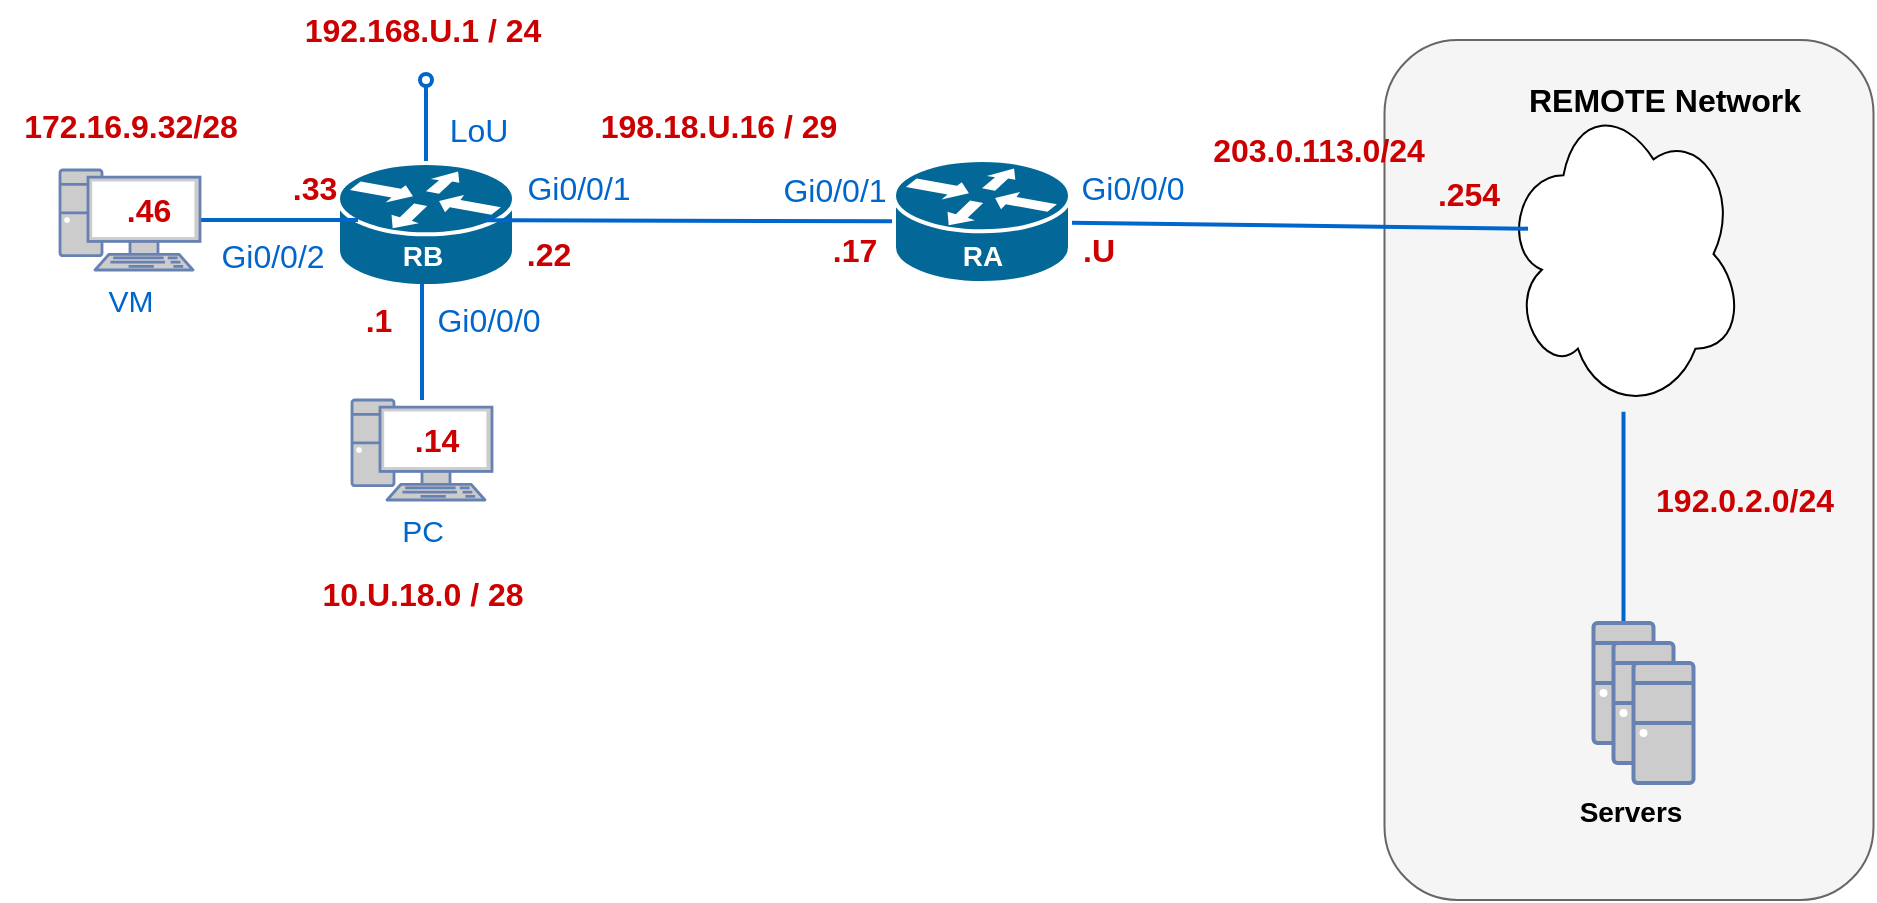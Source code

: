 <mxfile version="20.3.0" type="device"><diagram id="z5g62oQFhd5qrYMFQLHw" name="Page-1"><mxGraphModel dx="935" dy="602" grid="1" gridSize="10" guides="1" tooltips="1" connect="1" arrows="1" fold="1" page="1" pageScale="1" pageWidth="850" pageHeight="1100" math="0" shadow="0"><root><mxCell id="0"/><mxCell id="1" parent="0"/><mxCell id="1rdSUpL2FDRfbKEba2T_-19" value="" style="rounded=1;whiteSpace=wrap;html=1;fillColor=#f5f5f5;strokeColor=#666666;fontColor=#333333;" parent="1" vertex="1"><mxGeometry x="818.25" y="90" width="244.5" height="430" as="geometry"/></mxCell><mxCell id="aTQLo0BGC4gMIurFar5J-4" value="" style="ellipse;shape=cloud;whiteSpace=wrap;html=1;fontColor=#0066CC;" parent="1" vertex="1"><mxGeometry x="877.75" y="118.13" width="120" height="157.75" as="geometry"/></mxCell><mxCell id="TPuuRm5BbQNYZtDjBgO8-1" style="edgeStyle=orthogonalEdgeStyle;rounded=0;orthogonalLoop=1;jettySize=auto;html=1;endArrow=oval;endFill=0;strokeColor=#0066CC;strokeWidth=2;" edge="1" parent="1" source="aTQLo0BGC4gMIurFar5J-1"><mxGeometry relative="1" as="geometry"><mxPoint x="339" y="110" as="targetPoint"/></mxGeometry></mxCell><mxCell id="aTQLo0BGC4gMIurFar5J-1" value="" style="shape=mxgraph.cisco.routers.router;sketch=0;html=1;pointerEvents=1;dashed=0;fillColor=#036897;strokeColor=#ffffff;strokeWidth=2;verticalLabelPosition=bottom;verticalAlign=top;align=center;outlineConnect=0;" parent="1" vertex="1"><mxGeometry x="295" y="151.5" width="88" height="61.5" as="geometry"/></mxCell><mxCell id="1rdSUpL2FDRfbKEba2T_-14" style="edgeStyle=none;rounded=0;orthogonalLoop=1;jettySize=auto;html=1;endArrow=none;endFill=0;strokeColor=#0066CC;strokeWidth=2;" parent="1" target="1rdSUpL2FDRfbKEba2T_-2" edge="1"><mxGeometry relative="1" as="geometry"><mxPoint x="369" y="180.086" as="sourcePoint"/></mxGeometry></mxCell><mxCell id="1rdSUpL2FDRfbKEba2T_-15" style="edgeStyle=none;rounded=0;orthogonalLoop=1;jettySize=auto;html=1;endArrow=none;endFill=0;strokeColor=#0066CC;strokeWidth=2;" parent="1" source="1rdSUpL2FDRfbKEba2T_-2" edge="1"><mxGeometry relative="1" as="geometry"><mxPoint x="890" y="184.337" as="targetPoint"/></mxGeometry></mxCell><mxCell id="1rdSUpL2FDRfbKEba2T_-2" value="" style="shape=mxgraph.cisco.routers.router;sketch=0;html=1;pointerEvents=1;dashed=0;fillColor=#036897;strokeColor=#ffffff;strokeWidth=2;verticalLabelPosition=bottom;verticalAlign=top;align=center;outlineConnect=0;" parent="1" vertex="1"><mxGeometry x="573" y="150" width="88" height="61.5" as="geometry"/></mxCell><mxCell id="1rdSUpL2FDRfbKEba2T_-11" style="rounded=0;orthogonalLoop=1;jettySize=auto;html=1;endArrow=none;endFill=0;strokeWidth=2;strokeColor=#0066CC;" parent="1" source="1rdSUpL2FDRfbKEba2T_-5" edge="1"><mxGeometry relative="1" as="geometry"><mxPoint x="337" y="212" as="targetPoint"/></mxGeometry></mxCell><mxCell id="1rdSUpL2FDRfbKEba2T_-5" value="PC" style="fontColor=#0066CC;verticalAlign=top;verticalLabelPosition=bottom;labelPosition=center;align=center;html=1;outlineConnect=0;fillColor=#CCCCCC;strokeColor=#6881B3;gradientColor=none;gradientDirection=north;strokeWidth=2;shape=mxgraph.networks.pc;fontSize=15;" parent="1" vertex="1"><mxGeometry x="302" y="270" width="70" height="50" as="geometry"/></mxCell><mxCell id="1rdSUpL2FDRfbKEba2T_-18" style="edgeStyle=none;rounded=0;orthogonalLoop=1;jettySize=auto;html=1;entryX=0.5;entryY=0;entryDx=0;entryDy=0;entryPerimeter=0;endArrow=none;endFill=0;strokeColor=#0066CC;strokeWidth=2;" parent="1" source="aTQLo0BGC4gMIurFar5J-4" target="1rdSUpL2FDRfbKEba2T_-17" edge="1"><mxGeometry relative="1" as="geometry"><mxPoint x="940.5" y="351.5" as="sourcePoint"/></mxGeometry></mxCell><mxCell id="1rdSUpL2FDRfbKEba2T_-12" style="edgeStyle=none;rounded=0;orthogonalLoop=1;jettySize=auto;html=1;endArrow=none;endFill=0;strokeColor=#0066CC;strokeWidth=2;entryX=0;entryY=0.5;entryDx=0;entryDy=0;entryPerimeter=0;" parent="1" source="1rdSUpL2FDRfbKEba2T_-8" edge="1"><mxGeometry relative="1" as="geometry"><mxPoint x="305" y="180" as="targetPoint"/></mxGeometry></mxCell><mxCell id="1rdSUpL2FDRfbKEba2T_-8" value="VM" style="fontColor=#0066CC;verticalAlign=top;verticalLabelPosition=bottom;labelPosition=center;align=center;html=1;outlineConnect=0;fillColor=#CCCCCC;strokeColor=#6881B3;gradientColor=none;gradientDirection=north;strokeWidth=2;shape=mxgraph.networks.pc;fontSize=15;" parent="1" vertex="1"><mxGeometry x="156" y="155" width="70" height="50" as="geometry"/></mxCell><mxCell id="1rdSUpL2FDRfbKEba2T_-17" value="" style="fontColor=#0066CC;verticalAlign=top;verticalLabelPosition=bottom;labelPosition=center;align=center;html=1;outlineConnect=0;fillColor=#CCCCCC;strokeColor=#6881B3;gradientColor=none;gradientDirection=north;strokeWidth=2;shape=mxgraph.networks.desktop_pc;" parent="1" vertex="1"><mxGeometry x="922.75" y="381.5" width="30" height="60" as="geometry"/></mxCell><mxCell id="1rdSUpL2FDRfbKEba2T_-20" value="REMOTE Network" style="text;html=1;resizable=0;autosize=1;align=center;verticalAlign=middle;points=[];fillColor=none;strokeColor=none;rounded=0;fontStyle=1;fontSize=16;" parent="1" vertex="1"><mxGeometry x="877.75" y="105" width="160" height="30" as="geometry"/></mxCell><mxCell id="1rdSUpL2FDRfbKEba2T_-23" value="&lt;span style=&quot;font-size: 14px;&quot;&gt;&lt;b&gt;Servers&lt;/b&gt;&lt;/span&gt;" style="text;html=1;resizable=0;autosize=1;align=center;verticalAlign=middle;points=[];fillColor=none;strokeColor=none;rounded=0;fontSize=16;" parent="1" vertex="1"><mxGeometry x="905.5" y="460" width="70" height="30" as="geometry"/></mxCell><mxCell id="1rdSUpL2FDRfbKEba2T_-24" value="&lt;font color=&quot;#ffffff&quot; style=&quot;font-size: 14px;&quot;&gt;&lt;b&gt;RA&lt;/b&gt;&lt;/font&gt;" style="text;html=1;resizable=0;autosize=1;align=center;verticalAlign=middle;points=[];fillColor=none;strokeColor=none;rounded=0;fontSize=16;" parent="1" vertex="1"><mxGeometry x="597" y="181.5" width="40" height="30" as="geometry"/></mxCell><mxCell id="1rdSUpL2FDRfbKEba2T_-25" value="&lt;font color=&quot;#ffffff&quot; style=&quot;font-size: 14px;&quot;&gt;&lt;b&gt;RB&lt;/b&gt;&lt;/font&gt;" style="text;html=1;resizable=0;autosize=1;align=center;verticalAlign=middle;points=[];fillColor=none;strokeColor=none;rounded=0;fontSize=16;fontColor=#0066CC;" parent="1" vertex="1"><mxGeometry x="317" y="182" width="40" height="30" as="geometry"/></mxCell><mxCell id="fD5YAClRQnLknZBzYYZj-3" value="&lt;font size=&quot;1&quot; color=&quot;#cc0000&quot;&gt;&lt;b style=&quot;font-size: 16px;&quot;&gt;203.0.113.0/24&lt;/b&gt;&lt;/font&gt;" style="text;html=1;resizable=0;autosize=1;align=center;verticalAlign=middle;points=[];fillColor=none;strokeColor=none;rounded=0;" parent="1" vertex="1"><mxGeometry x="720" y="130" width="130" height="30" as="geometry"/></mxCell><mxCell id="fD5YAClRQnLknZBzYYZj-5" value="&lt;font size=&quot;1&quot; color=&quot;#cc0000&quot;&gt;&lt;b style=&quot;font-size: 16px;&quot;&gt;198.18.U.16 / 29&lt;/b&gt;&lt;/font&gt;" style="text;html=1;resizable=0;autosize=1;align=center;verticalAlign=middle;points=[];fillColor=none;strokeColor=none;rounded=0;" parent="1" vertex="1"><mxGeometry x="415" y="118" width="140" height="30" as="geometry"/></mxCell><mxCell id="fD5YAClRQnLknZBzYYZj-6" value="&lt;font size=&quot;1&quot; color=&quot;#cc0000&quot;&gt;&lt;b style=&quot;font-size: 16px;&quot;&gt;.254&lt;/b&gt;&lt;/font&gt;" style="text;html=1;resizable=0;autosize=1;align=center;verticalAlign=middle;points=[];fillColor=none;strokeColor=none;rounded=0;" parent="1" vertex="1"><mxGeometry x="835" y="151.5" width="50" height="30" as="geometry"/></mxCell><mxCell id="fD5YAClRQnLknZBzYYZj-14" value="&lt;font size=&quot;1&quot; color=&quot;#cc0000&quot;&gt;&lt;b style=&quot;font-size: 16px;&quot;&gt;.U&lt;/b&gt;&lt;/font&gt;" style="text;html=1;resizable=0;autosize=1;align=center;verticalAlign=middle;points=[];fillColor=none;strokeColor=none;rounded=0;" parent="1" vertex="1"><mxGeometry x="655" y="180" width="40" height="30" as="geometry"/></mxCell><mxCell id="fD5YAClRQnLknZBzYYZj-15" value="&lt;font size=&quot;1&quot; color=&quot;#cc0000&quot;&gt;&lt;b style=&quot;font-size: 16px;&quot;&gt;.17&lt;/b&gt;&lt;/font&gt;" style="text;html=1;resizable=0;autosize=1;align=center;verticalAlign=middle;points=[];fillColor=none;strokeColor=none;rounded=0;" parent="1" vertex="1"><mxGeometry x="528" y="180" width="50" height="30" as="geometry"/></mxCell><mxCell id="fD5YAClRQnLknZBzYYZj-17" value="&lt;font size=&quot;1&quot; color=&quot;#cc0000&quot;&gt;&lt;b style=&quot;font-size: 16px;&quot;&gt;.22&lt;/b&gt;&lt;/font&gt;" style="text;html=1;resizable=0;autosize=1;align=center;verticalAlign=middle;points=[];fillColor=none;strokeColor=none;rounded=0;" parent="1" vertex="1"><mxGeometry x="375" y="181.5" width="50" height="30" as="geometry"/></mxCell><mxCell id="fD5YAClRQnLknZBzYYZj-19" value="&lt;font size=&quot;1&quot; color=&quot;#cc0000&quot;&gt;&lt;b style=&quot;font-size: 16px;&quot;&gt;10.U.18.0 / 28&lt;/b&gt;&lt;/font&gt;" style="text;html=1;resizable=0;autosize=1;align=center;verticalAlign=middle;points=[];fillColor=none;strokeColor=none;rounded=0;" parent="1" vertex="1"><mxGeometry x="277" y="351.5" width="120" height="30" as="geometry"/></mxCell><mxCell id="fD5YAClRQnLknZBzYYZj-20" value="&lt;font size=&quot;1&quot; color=&quot;#cc0000&quot;&gt;&lt;b style=&quot;font-size: 16px;&quot;&gt;.1&lt;/b&gt;&lt;/font&gt;" style="text;html=1;resizable=0;autosize=1;align=center;verticalAlign=middle;points=[];fillColor=none;strokeColor=none;rounded=0;" parent="1" vertex="1"><mxGeometry x="295" y="215" width="40" height="30" as="geometry"/></mxCell><mxCell id="fD5YAClRQnLknZBzYYZj-21" value="&lt;font size=&quot;1&quot; color=&quot;#cc0000&quot;&gt;&lt;b style=&quot;font-size: 16px;&quot;&gt;.33&lt;/b&gt;&lt;/font&gt;" style="text;html=1;resizable=0;autosize=1;align=center;verticalAlign=middle;points=[];fillColor=none;strokeColor=none;rounded=0;" parent="1" vertex="1"><mxGeometry x="258" y="149" width="50" height="30" as="geometry"/></mxCell><mxCell id="fD5YAClRQnLknZBzYYZj-22" value="&lt;font size=&quot;1&quot; color=&quot;#cc0000&quot;&gt;&lt;b style=&quot;font-size: 16px;&quot;&gt;172.16.9.32/28&lt;/b&gt;&lt;/font&gt;" style="text;html=1;resizable=0;autosize=1;align=center;verticalAlign=middle;points=[];fillColor=none;strokeColor=none;rounded=0;" parent="1" vertex="1"><mxGeometry x="126" y="118" width="130" height="30" as="geometry"/></mxCell><mxCell id="fD5YAClRQnLknZBzYYZj-28" value="&lt;font color=&quot;#0066cc&quot;&gt;Gi0/0/0&lt;/font&gt;" style="text;html=1;resizable=0;autosize=1;align=center;verticalAlign=middle;points=[];fillColor=none;strokeColor=none;rounded=0;fontSize=16;fontColor=#CC0000;" parent="1" vertex="1"><mxGeometry x="652" y="149" width="80" height="30" as="geometry"/></mxCell><mxCell id="fD5YAClRQnLknZBzYYZj-29" value="&lt;font color=&quot;#0066cc&quot;&gt;Gi0/0/1&lt;/font&gt;" style="text;html=1;resizable=0;autosize=1;align=center;verticalAlign=middle;points=[];fillColor=none;strokeColor=none;rounded=0;fontSize=16;fontColor=#CC0000;" parent="1" vertex="1"><mxGeometry x="503" y="150" width="80" height="30" as="geometry"/></mxCell><mxCell id="wTj9Ra1kd8GmM6DbjJDh-1" value="&lt;font size=&quot;1&quot; color=&quot;#cc0000&quot;&gt;&lt;b style=&quot;font-size: 16px;&quot;&gt;.46&lt;/b&gt;&lt;/font&gt;" style="text;html=1;resizable=0;autosize=1;align=center;verticalAlign=middle;points=[];fillColor=none;strokeColor=none;rounded=0;" parent="1" vertex="1"><mxGeometry x="175" y="160" width="50" height="30" as="geometry"/></mxCell><mxCell id="wTj9Ra1kd8GmM6DbjJDh-2" value="&lt;font size=&quot;1&quot; color=&quot;#cc0000&quot;&gt;&lt;b style=&quot;font-size: 16px;&quot;&gt;.14&lt;/b&gt;&lt;/font&gt;" style="text;html=1;resizable=0;autosize=1;align=center;verticalAlign=middle;points=[];fillColor=none;strokeColor=none;rounded=0;" parent="1" vertex="1"><mxGeometry x="319" y="275" width="50" height="30" as="geometry"/></mxCell><mxCell id="_K4DFTdkbXHgbeqoEyX3-2" value="&lt;font color=&quot;#0066cc&quot;&gt;Gi0/0/1&lt;/font&gt;" style="text;html=1;resizable=0;autosize=1;align=center;verticalAlign=middle;points=[];fillColor=none;strokeColor=none;rounded=0;fontSize=16;fontColor=#CC0000;" parent="1" vertex="1"><mxGeometry x="375" y="149" width="80" height="30" as="geometry"/></mxCell><mxCell id="_K4DFTdkbXHgbeqoEyX3-3" value="&lt;font color=&quot;#0066cc&quot;&gt;Gi0/0/0&lt;/font&gt;" style="text;html=1;resizable=0;autosize=1;align=center;verticalAlign=middle;points=[];fillColor=none;strokeColor=none;rounded=0;fontSize=16;fontColor=#CC0000;" parent="1" vertex="1"><mxGeometry x="330" y="215" width="80" height="30" as="geometry"/></mxCell><mxCell id="aTQLo0BGC4gMIurFar5J-2" value="&lt;font color=&quot;#0066cc&quot;&gt;Gi0/0/2&lt;/font&gt;" style="text;html=1;resizable=0;autosize=1;align=center;verticalAlign=middle;points=[];fillColor=none;strokeColor=none;rounded=0;fontSize=16;fontColor=#CC0000;" parent="1" vertex="1"><mxGeometry x="222" y="183" width="80" height="30" as="geometry"/></mxCell><mxCell id="aTQLo0BGC4gMIurFar5J-5" value="&lt;font size=&quot;1&quot; color=&quot;#cc0000&quot;&gt;&lt;b style=&quot;font-size: 16px;&quot;&gt;192.0.2.0/24&lt;/b&gt;&lt;/font&gt;" style="text;html=1;resizable=0;autosize=1;align=center;verticalAlign=middle;points=[];fillColor=none;strokeColor=none;rounded=0;" parent="1" vertex="1"><mxGeometry x="942.75" y="305" width="110" height="30" as="geometry"/></mxCell><mxCell id="aTQLo0BGC4gMIurFar5J-6" value="" style="fontColor=#0066CC;verticalAlign=top;verticalLabelPosition=bottom;labelPosition=center;align=center;html=1;outlineConnect=0;fillColor=#CCCCCC;strokeColor=#6881B3;gradientColor=none;gradientDirection=north;strokeWidth=2;shape=mxgraph.networks.desktop_pc;" parent="1" vertex="1"><mxGeometry x="932.75" y="391.5" width="30" height="60" as="geometry"/></mxCell><mxCell id="aTQLo0BGC4gMIurFar5J-7" value="" style="fontColor=#0066CC;verticalAlign=top;verticalLabelPosition=bottom;labelPosition=center;align=center;html=1;outlineConnect=0;fillColor=#CCCCCC;strokeColor=#6881B3;gradientColor=none;gradientDirection=north;strokeWidth=2;shape=mxgraph.networks.desktop_pc;" parent="1" vertex="1"><mxGeometry x="942.75" y="401.5" width="30" height="60" as="geometry"/></mxCell><mxCell id="TPuuRm5BbQNYZtDjBgO8-2" value="&lt;font color=&quot;#0066cc&quot;&gt;LoU&lt;/font&gt;" style="text;html=1;resizable=0;autosize=1;align=center;verticalAlign=middle;points=[];fillColor=none;strokeColor=none;rounded=0;fontSize=16;fontColor=#CC0000;" vertex="1" parent="1"><mxGeometry x="340" y="120" width="50" height="30" as="geometry"/></mxCell><mxCell id="TPuuRm5BbQNYZtDjBgO8-3" value="&lt;font size=&quot;1&quot; color=&quot;#cc0000&quot;&gt;&lt;b style=&quot;font-size: 16px;&quot;&gt;192.168.U.1 / 24&lt;/b&gt;&lt;/font&gt;" style="text;html=1;resizable=0;autosize=1;align=center;verticalAlign=middle;points=[];fillColor=none;strokeColor=none;rounded=0;" vertex="1" parent="1"><mxGeometry x="267" y="70" width="140" height="30" as="geometry"/></mxCell></root></mxGraphModel></diagram></mxfile>